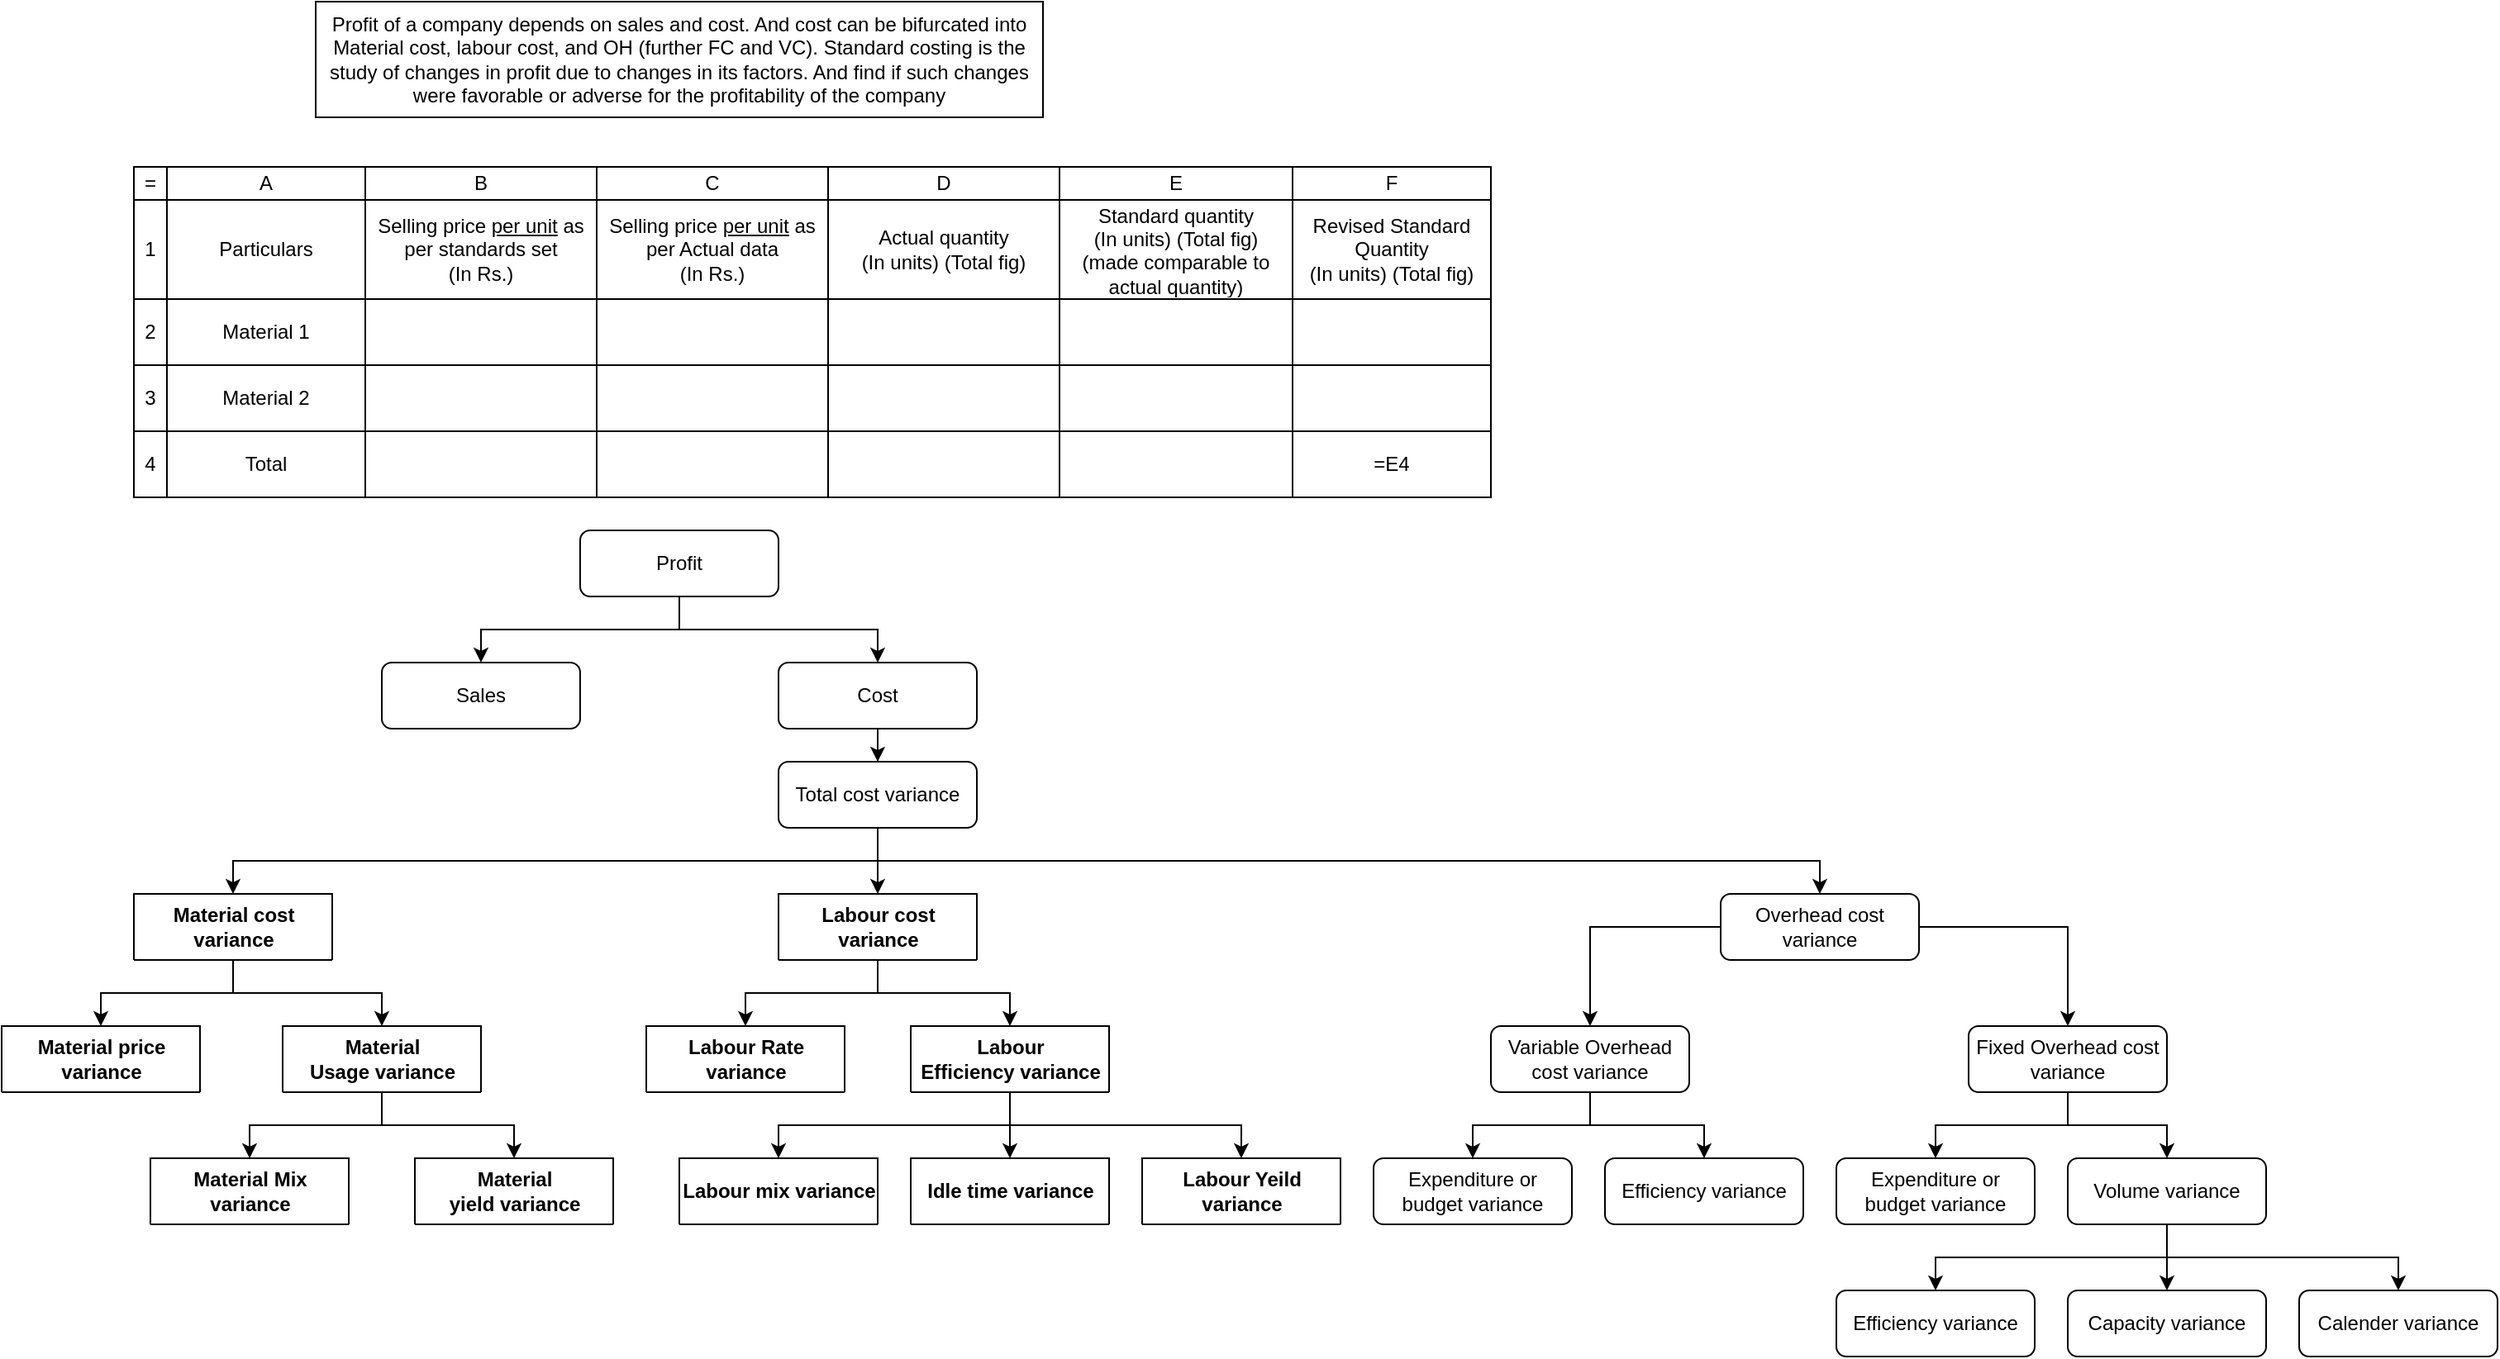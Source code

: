 <mxfile version="15.4.3" type="github">
  <diagram id="WG86wMdVv_8woFvAjSbu" name="Page-1">
    <mxGraphModel dx="1261" dy="627" grid="1" gridSize="10" guides="1" tooltips="1" connect="1" arrows="1" fold="1" page="1" pageScale="1" pageWidth="850" pageHeight="1100" math="1" shadow="0">
      <root>
        <mxCell id="0" />
        <mxCell id="1" parent="0" />
        <mxCell id="aX0P_qG3oFBIW0Vp3PF0-1" value="Profit of a company depends on sales and cost. And cost can be bifurcated into Material cost, labour cost, and OH (further FC and VC). Standard costing is the study of changes in profit due to changes in its factors. And find if such changes were favorable or adverse for the profitability of the company" style="rounded=0;whiteSpace=wrap;html=1;" vertex="1" parent="1">
          <mxGeometry x="200" y="40" width="440" height="70" as="geometry" />
        </mxCell>
        <mxCell id="aX0P_qG3oFBIW0Vp3PF0-2" value="" style="shape=table;startSize=0;container=1;collapsible=0;childLayout=tableLayout;" vertex="1" parent="1">
          <mxGeometry x="90" y="140" width="821" height="200" as="geometry" />
        </mxCell>
        <mxCell id="aX0P_qG3oFBIW0Vp3PF0-103" style="shape=partialRectangle;collapsible=0;dropTarget=0;pointerEvents=0;fillColor=none;top=0;left=0;bottom=0;right=0;points=[[0,0.5],[1,0.5]];portConstraint=eastwest;" vertex="1" parent="aX0P_qG3oFBIW0Vp3PF0-2">
          <mxGeometry width="821" height="20" as="geometry" />
        </mxCell>
        <mxCell id="aX0P_qG3oFBIW0Vp3PF0-104" value="=" style="shape=partialRectangle;html=1;whiteSpace=wrap;connectable=0;overflow=hidden;fillColor=none;top=0;left=0;bottom=0;right=0;pointerEvents=1;" vertex="1" parent="aX0P_qG3oFBIW0Vp3PF0-103">
          <mxGeometry width="20" height="20" as="geometry">
            <mxRectangle width="20" height="20" as="alternateBounds" />
          </mxGeometry>
        </mxCell>
        <mxCell id="aX0P_qG3oFBIW0Vp3PF0-105" value="A" style="shape=partialRectangle;html=1;whiteSpace=wrap;connectable=0;overflow=hidden;fillColor=none;top=0;left=0;bottom=0;right=0;pointerEvents=1;" vertex="1" parent="aX0P_qG3oFBIW0Vp3PF0-103">
          <mxGeometry x="20" width="120" height="20" as="geometry">
            <mxRectangle width="120" height="20" as="alternateBounds" />
          </mxGeometry>
        </mxCell>
        <mxCell id="aX0P_qG3oFBIW0Vp3PF0-106" value="B" style="shape=partialRectangle;html=1;whiteSpace=wrap;connectable=0;overflow=hidden;fillColor=none;top=0;left=0;bottom=0;right=0;pointerEvents=1;" vertex="1" parent="aX0P_qG3oFBIW0Vp3PF0-103">
          <mxGeometry x="140" width="140" height="20" as="geometry">
            <mxRectangle width="140" height="20" as="alternateBounds" />
          </mxGeometry>
        </mxCell>
        <mxCell id="aX0P_qG3oFBIW0Vp3PF0-107" value="C" style="shape=partialRectangle;html=1;whiteSpace=wrap;connectable=0;overflow=hidden;fillColor=none;top=0;left=0;bottom=0;right=0;pointerEvents=1;" vertex="1" parent="aX0P_qG3oFBIW0Vp3PF0-103">
          <mxGeometry x="280" width="140" height="20" as="geometry">
            <mxRectangle width="140" height="20" as="alternateBounds" />
          </mxGeometry>
        </mxCell>
        <mxCell id="aX0P_qG3oFBIW0Vp3PF0-108" value="D" style="shape=partialRectangle;html=1;whiteSpace=wrap;connectable=0;overflow=hidden;fillColor=none;top=0;left=0;bottom=0;right=0;pointerEvents=1;" vertex="1" parent="aX0P_qG3oFBIW0Vp3PF0-103">
          <mxGeometry x="420" width="140" height="20" as="geometry">
            <mxRectangle width="140" height="20" as="alternateBounds" />
          </mxGeometry>
        </mxCell>
        <mxCell id="aX0P_qG3oFBIW0Vp3PF0-109" value="E" style="shape=partialRectangle;html=1;whiteSpace=wrap;connectable=0;overflow=hidden;fillColor=none;top=0;left=0;bottom=0;right=0;pointerEvents=1;" vertex="1" parent="aX0P_qG3oFBIW0Vp3PF0-103">
          <mxGeometry x="560" width="141" height="20" as="geometry">
            <mxRectangle width="141" height="20" as="alternateBounds" />
          </mxGeometry>
        </mxCell>
        <mxCell id="aX0P_qG3oFBIW0Vp3PF0-110" value="F" style="shape=partialRectangle;html=1;whiteSpace=wrap;connectable=0;overflow=hidden;fillColor=none;top=0;left=0;bottom=0;right=0;pointerEvents=1;" vertex="1" parent="aX0P_qG3oFBIW0Vp3PF0-103">
          <mxGeometry x="701" width="120" height="20" as="geometry">
            <mxRectangle width="120" height="20" as="alternateBounds" />
          </mxGeometry>
        </mxCell>
        <mxCell id="aX0P_qG3oFBIW0Vp3PF0-3" value="" style="shape=partialRectangle;collapsible=0;dropTarget=0;pointerEvents=0;fillColor=none;top=0;left=0;bottom=0;right=0;points=[[0,0.5],[1,0.5]];portConstraint=eastwest;" vertex="1" parent="aX0P_qG3oFBIW0Vp3PF0-2">
          <mxGeometry y="20" width="821" height="60" as="geometry" />
        </mxCell>
        <mxCell id="aX0P_qG3oFBIW0Vp3PF0-99" value="1" style="shape=partialRectangle;html=1;whiteSpace=wrap;connectable=0;overflow=hidden;fillColor=none;top=0;left=0;bottom=0;right=0;pointerEvents=1;" vertex="1" parent="aX0P_qG3oFBIW0Vp3PF0-3">
          <mxGeometry width="20" height="60" as="geometry">
            <mxRectangle width="20" height="60" as="alternateBounds" />
          </mxGeometry>
        </mxCell>
        <mxCell id="aX0P_qG3oFBIW0Vp3PF0-4" value="Particulars" style="shape=partialRectangle;html=1;whiteSpace=wrap;connectable=0;overflow=hidden;fillColor=none;top=0;left=0;bottom=0;right=0;pointerEvents=1;" vertex="1" parent="aX0P_qG3oFBIW0Vp3PF0-3">
          <mxGeometry x="20" width="120" height="60" as="geometry">
            <mxRectangle width="120" height="60" as="alternateBounds" />
          </mxGeometry>
        </mxCell>
        <mxCell id="aX0P_qG3oFBIW0Vp3PF0-5" value="&lt;div&gt;Selling price &lt;u&gt;per unit&lt;/u&gt; as per standards set&lt;/div&gt;(In Rs.)" style="shape=partialRectangle;html=1;whiteSpace=wrap;connectable=0;overflow=hidden;fillColor=none;top=0;left=0;bottom=0;right=0;pointerEvents=1;" vertex="1" parent="aX0P_qG3oFBIW0Vp3PF0-3">
          <mxGeometry x="140" width="140" height="60" as="geometry">
            <mxRectangle width="140" height="60" as="alternateBounds" />
          </mxGeometry>
        </mxCell>
        <mxCell id="aX0P_qG3oFBIW0Vp3PF0-6" value="&lt;div&gt;Selling price &lt;u&gt;per unit&lt;/u&gt; as per Actual data&lt;/div&gt;(In Rs.)" style="shape=partialRectangle;html=1;whiteSpace=wrap;connectable=0;overflow=hidden;fillColor=none;top=0;left=0;bottom=0;right=0;pointerEvents=1;" vertex="1" parent="aX0P_qG3oFBIW0Vp3PF0-3">
          <mxGeometry x="280" width="140" height="60" as="geometry">
            <mxRectangle width="140" height="60" as="alternateBounds" />
          </mxGeometry>
        </mxCell>
        <mxCell id="aX0P_qG3oFBIW0Vp3PF0-7" value="&lt;div&gt;Actual quantity &lt;br&gt;&lt;/div&gt;&lt;div&gt;(In units) (Total fig)&lt;br&gt;&lt;/div&gt;" style="shape=partialRectangle;html=1;whiteSpace=wrap;connectable=0;overflow=hidden;fillColor=none;top=0;left=0;bottom=0;right=0;pointerEvents=1;" vertex="1" parent="aX0P_qG3oFBIW0Vp3PF0-3">
          <mxGeometry x="420" width="140" height="60" as="geometry">
            <mxRectangle width="140" height="60" as="alternateBounds" />
          </mxGeometry>
        </mxCell>
        <mxCell id="aX0P_qG3oFBIW0Vp3PF0-8" value="&lt;div&gt;Standard quantity &lt;br&gt;&lt;/div&gt;&lt;div&gt;(In units) (Total fig)&lt;/div&gt;&lt;div&gt;(made comparable to actual quantity)&lt;br&gt;&lt;/div&gt;" style="shape=partialRectangle;html=1;whiteSpace=wrap;connectable=0;overflow=hidden;fillColor=none;top=0;left=0;bottom=0;right=0;pointerEvents=1;" vertex="1" parent="aX0P_qG3oFBIW0Vp3PF0-3">
          <mxGeometry x="560" width="141" height="60" as="geometry">
            <mxRectangle width="141" height="60" as="alternateBounds" />
          </mxGeometry>
        </mxCell>
        <mxCell id="aX0P_qG3oFBIW0Vp3PF0-9" value="&lt;div&gt;Revised Standard Quantity&lt;/div&gt;&lt;div&gt;(In units) (Total fig)&lt;/div&gt;" style="shape=partialRectangle;html=1;whiteSpace=wrap;connectable=0;overflow=hidden;fillColor=none;top=0;left=0;bottom=0;right=0;pointerEvents=1;" vertex="1" parent="aX0P_qG3oFBIW0Vp3PF0-3">
          <mxGeometry x="701" width="120" height="60" as="geometry">
            <mxRectangle width="120" height="60" as="alternateBounds" />
          </mxGeometry>
        </mxCell>
        <mxCell id="aX0P_qG3oFBIW0Vp3PF0-10" value="" style="shape=partialRectangle;collapsible=0;dropTarget=0;pointerEvents=0;fillColor=none;top=0;left=0;bottom=0;right=0;points=[[0,0.5],[1,0.5]];portConstraint=eastwest;" vertex="1" parent="aX0P_qG3oFBIW0Vp3PF0-2">
          <mxGeometry y="80" width="821" height="40" as="geometry" />
        </mxCell>
        <mxCell id="aX0P_qG3oFBIW0Vp3PF0-100" value="2" style="shape=partialRectangle;html=1;whiteSpace=wrap;connectable=0;overflow=hidden;fillColor=none;top=0;left=0;bottom=0;right=0;pointerEvents=1;" vertex="1" parent="aX0P_qG3oFBIW0Vp3PF0-10">
          <mxGeometry width="20" height="40" as="geometry">
            <mxRectangle width="20" height="40" as="alternateBounds" />
          </mxGeometry>
        </mxCell>
        <mxCell id="aX0P_qG3oFBIW0Vp3PF0-11" value="Material 1" style="shape=partialRectangle;html=1;whiteSpace=wrap;connectable=0;overflow=hidden;fillColor=none;top=0;left=0;bottom=0;right=0;pointerEvents=1;" vertex="1" parent="aX0P_qG3oFBIW0Vp3PF0-10">
          <mxGeometry x="20" width="120" height="40" as="geometry">
            <mxRectangle width="120" height="40" as="alternateBounds" />
          </mxGeometry>
        </mxCell>
        <mxCell id="aX0P_qG3oFBIW0Vp3PF0-12" value="" style="shape=partialRectangle;html=1;whiteSpace=wrap;connectable=0;overflow=hidden;fillColor=none;top=0;left=0;bottom=0;right=0;pointerEvents=1;" vertex="1" parent="aX0P_qG3oFBIW0Vp3PF0-10">
          <mxGeometry x="140" width="140" height="40" as="geometry">
            <mxRectangle width="140" height="40" as="alternateBounds" />
          </mxGeometry>
        </mxCell>
        <mxCell id="aX0P_qG3oFBIW0Vp3PF0-13" value="" style="shape=partialRectangle;html=1;whiteSpace=wrap;connectable=0;overflow=hidden;fillColor=none;top=0;left=0;bottom=0;right=0;pointerEvents=1;" vertex="1" parent="aX0P_qG3oFBIW0Vp3PF0-10">
          <mxGeometry x="280" width="140" height="40" as="geometry">
            <mxRectangle width="140" height="40" as="alternateBounds" />
          </mxGeometry>
        </mxCell>
        <mxCell id="aX0P_qG3oFBIW0Vp3PF0-14" value="" style="shape=partialRectangle;html=1;whiteSpace=wrap;connectable=0;overflow=hidden;fillColor=none;top=0;left=0;bottom=0;right=0;pointerEvents=1;" vertex="1" parent="aX0P_qG3oFBIW0Vp3PF0-10">
          <mxGeometry x="420" width="140" height="40" as="geometry">
            <mxRectangle width="140" height="40" as="alternateBounds" />
          </mxGeometry>
        </mxCell>
        <mxCell id="aX0P_qG3oFBIW0Vp3PF0-15" value="" style="shape=partialRectangle;html=1;whiteSpace=wrap;connectable=0;overflow=hidden;fillColor=none;top=0;left=0;bottom=0;right=0;pointerEvents=1;" vertex="1" parent="aX0P_qG3oFBIW0Vp3PF0-10">
          <mxGeometry x="560" width="141" height="40" as="geometry">
            <mxRectangle width="141" height="40" as="alternateBounds" />
          </mxGeometry>
        </mxCell>
        <mxCell id="aX0P_qG3oFBIW0Vp3PF0-16" value="" style="shape=partialRectangle;html=1;whiteSpace=wrap;connectable=0;overflow=hidden;fillColor=none;top=0;left=0;bottom=0;right=0;pointerEvents=1;" vertex="1" parent="aX0P_qG3oFBIW0Vp3PF0-10">
          <mxGeometry x="701" width="120" height="40" as="geometry">
            <mxRectangle width="120" height="40" as="alternateBounds" />
          </mxGeometry>
        </mxCell>
        <mxCell id="aX0P_qG3oFBIW0Vp3PF0-17" value="" style="shape=partialRectangle;collapsible=0;dropTarget=0;pointerEvents=0;fillColor=none;top=0;left=0;bottom=0;right=0;points=[[0,0.5],[1,0.5]];portConstraint=eastwest;" vertex="1" parent="aX0P_qG3oFBIW0Vp3PF0-2">
          <mxGeometry y="120" width="821" height="40" as="geometry" />
        </mxCell>
        <mxCell id="aX0P_qG3oFBIW0Vp3PF0-101" value="3" style="shape=partialRectangle;html=1;whiteSpace=wrap;connectable=0;overflow=hidden;fillColor=none;top=0;left=0;bottom=0;right=0;pointerEvents=1;" vertex="1" parent="aX0P_qG3oFBIW0Vp3PF0-17">
          <mxGeometry width="20" height="40" as="geometry">
            <mxRectangle width="20" height="40" as="alternateBounds" />
          </mxGeometry>
        </mxCell>
        <mxCell id="aX0P_qG3oFBIW0Vp3PF0-18" value="Material 2" style="shape=partialRectangle;html=1;whiteSpace=wrap;connectable=0;overflow=hidden;fillColor=none;top=0;left=0;bottom=0;right=0;pointerEvents=1;" vertex="1" parent="aX0P_qG3oFBIW0Vp3PF0-17">
          <mxGeometry x="20" width="120" height="40" as="geometry">
            <mxRectangle width="120" height="40" as="alternateBounds" />
          </mxGeometry>
        </mxCell>
        <mxCell id="aX0P_qG3oFBIW0Vp3PF0-19" value="" style="shape=partialRectangle;html=1;whiteSpace=wrap;connectable=0;overflow=hidden;fillColor=none;top=0;left=0;bottom=0;right=0;pointerEvents=1;" vertex="1" parent="aX0P_qG3oFBIW0Vp3PF0-17">
          <mxGeometry x="140" width="140" height="40" as="geometry">
            <mxRectangle width="140" height="40" as="alternateBounds" />
          </mxGeometry>
        </mxCell>
        <mxCell id="aX0P_qG3oFBIW0Vp3PF0-20" value="" style="shape=partialRectangle;html=1;whiteSpace=wrap;connectable=0;overflow=hidden;fillColor=none;top=0;left=0;bottom=0;right=0;pointerEvents=1;" vertex="1" parent="aX0P_qG3oFBIW0Vp3PF0-17">
          <mxGeometry x="280" width="140" height="40" as="geometry">
            <mxRectangle width="140" height="40" as="alternateBounds" />
          </mxGeometry>
        </mxCell>
        <mxCell id="aX0P_qG3oFBIW0Vp3PF0-21" value="" style="shape=partialRectangle;html=1;whiteSpace=wrap;connectable=0;overflow=hidden;fillColor=none;top=0;left=0;bottom=0;right=0;pointerEvents=1;" vertex="1" parent="aX0P_qG3oFBIW0Vp3PF0-17">
          <mxGeometry x="420" width="140" height="40" as="geometry">
            <mxRectangle width="140" height="40" as="alternateBounds" />
          </mxGeometry>
        </mxCell>
        <mxCell id="aX0P_qG3oFBIW0Vp3PF0-22" value="" style="shape=partialRectangle;html=1;whiteSpace=wrap;connectable=0;overflow=hidden;fillColor=none;top=0;left=0;bottom=0;right=0;pointerEvents=1;" vertex="1" parent="aX0P_qG3oFBIW0Vp3PF0-17">
          <mxGeometry x="560" width="141" height="40" as="geometry">
            <mxRectangle width="141" height="40" as="alternateBounds" />
          </mxGeometry>
        </mxCell>
        <mxCell id="aX0P_qG3oFBIW0Vp3PF0-23" value="" style="shape=partialRectangle;html=1;whiteSpace=wrap;connectable=0;overflow=hidden;fillColor=none;top=0;left=0;bottom=0;right=0;pointerEvents=1;" vertex="1" parent="aX0P_qG3oFBIW0Vp3PF0-17">
          <mxGeometry x="701" width="120" height="40" as="geometry">
            <mxRectangle width="120" height="40" as="alternateBounds" />
          </mxGeometry>
        </mxCell>
        <mxCell id="aX0P_qG3oFBIW0Vp3PF0-92" style="shape=partialRectangle;collapsible=0;dropTarget=0;pointerEvents=0;fillColor=none;top=0;left=0;bottom=0;right=0;points=[[0,0.5],[1,0.5]];portConstraint=eastwest;" vertex="1" parent="aX0P_qG3oFBIW0Vp3PF0-2">
          <mxGeometry y="160" width="821" height="40" as="geometry" />
        </mxCell>
        <mxCell id="aX0P_qG3oFBIW0Vp3PF0-102" value="4" style="shape=partialRectangle;html=1;whiteSpace=wrap;connectable=0;overflow=hidden;fillColor=none;top=0;left=0;bottom=0;right=0;pointerEvents=1;" vertex="1" parent="aX0P_qG3oFBIW0Vp3PF0-92">
          <mxGeometry width="20" height="40" as="geometry">
            <mxRectangle width="20" height="40" as="alternateBounds" />
          </mxGeometry>
        </mxCell>
        <mxCell id="aX0P_qG3oFBIW0Vp3PF0-93" value="Total" style="shape=partialRectangle;html=1;whiteSpace=wrap;connectable=0;overflow=hidden;fillColor=none;top=0;left=0;bottom=0;right=0;pointerEvents=1;" vertex="1" parent="aX0P_qG3oFBIW0Vp3PF0-92">
          <mxGeometry x="20" width="120" height="40" as="geometry">
            <mxRectangle width="120" height="40" as="alternateBounds" />
          </mxGeometry>
        </mxCell>
        <mxCell id="aX0P_qG3oFBIW0Vp3PF0-94" style="shape=partialRectangle;html=1;whiteSpace=wrap;connectable=0;overflow=hidden;fillColor=none;top=0;left=0;bottom=0;right=0;pointerEvents=1;" vertex="1" parent="aX0P_qG3oFBIW0Vp3PF0-92">
          <mxGeometry x="140" width="140" height="40" as="geometry">
            <mxRectangle width="140" height="40" as="alternateBounds" />
          </mxGeometry>
        </mxCell>
        <mxCell id="aX0P_qG3oFBIW0Vp3PF0-95" style="shape=partialRectangle;html=1;whiteSpace=wrap;connectable=0;overflow=hidden;fillColor=none;top=0;left=0;bottom=0;right=0;pointerEvents=1;" vertex="1" parent="aX0P_qG3oFBIW0Vp3PF0-92">
          <mxGeometry x="280" width="140" height="40" as="geometry">
            <mxRectangle width="140" height="40" as="alternateBounds" />
          </mxGeometry>
        </mxCell>
        <mxCell id="aX0P_qG3oFBIW0Vp3PF0-96" style="shape=partialRectangle;html=1;whiteSpace=wrap;connectable=0;overflow=hidden;fillColor=none;top=0;left=0;bottom=0;right=0;pointerEvents=1;" vertex="1" parent="aX0P_qG3oFBIW0Vp3PF0-92">
          <mxGeometry x="420" width="140" height="40" as="geometry">
            <mxRectangle width="140" height="40" as="alternateBounds" />
          </mxGeometry>
        </mxCell>
        <mxCell id="aX0P_qG3oFBIW0Vp3PF0-97" style="shape=partialRectangle;html=1;whiteSpace=wrap;connectable=0;overflow=hidden;fillColor=none;top=0;left=0;bottom=0;right=0;pointerEvents=1;" vertex="1" parent="aX0P_qG3oFBIW0Vp3PF0-92">
          <mxGeometry x="560" width="141" height="40" as="geometry">
            <mxRectangle width="141" height="40" as="alternateBounds" />
          </mxGeometry>
        </mxCell>
        <mxCell id="aX0P_qG3oFBIW0Vp3PF0-98" value="=E4" style="shape=partialRectangle;html=1;whiteSpace=wrap;connectable=0;overflow=hidden;fillColor=none;top=0;left=0;bottom=0;right=0;pointerEvents=1;" vertex="1" parent="aX0P_qG3oFBIW0Vp3PF0-92">
          <mxGeometry x="701" width="120" height="40" as="geometry">
            <mxRectangle width="120" height="40" as="alternateBounds" />
          </mxGeometry>
        </mxCell>
        <mxCell id="aX0P_qG3oFBIW0Vp3PF0-90" style="edgeStyle=orthogonalEdgeStyle;rounded=0;orthogonalLoop=1;jettySize=auto;html=1;" edge="1" parent="1" source="aX0P_qG3oFBIW0Vp3PF0-40" target="aX0P_qG3oFBIW0Vp3PF0-41">
          <mxGeometry relative="1" as="geometry" />
        </mxCell>
        <mxCell id="aX0P_qG3oFBIW0Vp3PF0-91" style="edgeStyle=orthogonalEdgeStyle;rounded=0;orthogonalLoop=1;jettySize=auto;html=1;" edge="1" parent="1" source="aX0P_qG3oFBIW0Vp3PF0-40" target="aX0P_qG3oFBIW0Vp3PF0-42">
          <mxGeometry relative="1" as="geometry" />
        </mxCell>
        <mxCell id="aX0P_qG3oFBIW0Vp3PF0-40" value="Profit" style="rounded=1;whiteSpace=wrap;html=1;" vertex="1" parent="1">
          <mxGeometry x="360" y="360" width="120" height="40" as="geometry" />
        </mxCell>
        <mxCell id="aX0P_qG3oFBIW0Vp3PF0-41" value="Sales" style="rounded=1;whiteSpace=wrap;html=1;" vertex="1" parent="1">
          <mxGeometry x="240" y="440" width="120" height="40" as="geometry" />
        </mxCell>
        <mxCell id="aX0P_qG3oFBIW0Vp3PF0-89" style="edgeStyle=orthogonalEdgeStyle;rounded=0;orthogonalLoop=1;jettySize=auto;html=1;" edge="1" parent="1" source="aX0P_qG3oFBIW0Vp3PF0-42" target="aX0P_qG3oFBIW0Vp3PF0-43">
          <mxGeometry relative="1" as="geometry" />
        </mxCell>
        <mxCell id="aX0P_qG3oFBIW0Vp3PF0-42" value="Cost" style="rounded=1;whiteSpace=wrap;html=1;" vertex="1" parent="1">
          <mxGeometry x="480" y="440" width="120" height="40" as="geometry" />
        </mxCell>
        <mxCell id="aX0P_qG3oFBIW0Vp3PF0-86" style="edgeStyle=orthogonalEdgeStyle;rounded=0;orthogonalLoop=1;jettySize=auto;html=1;" edge="1" parent="1" source="aX0P_qG3oFBIW0Vp3PF0-43" target="aX0P_qG3oFBIW0Vp3PF0-138">
          <mxGeometry relative="1" as="geometry">
            <mxPoint x="540" y="580" as="targetPoint" />
          </mxGeometry>
        </mxCell>
        <mxCell id="aX0P_qG3oFBIW0Vp3PF0-87" style="edgeStyle=orthogonalEdgeStyle;rounded=0;orthogonalLoop=1;jettySize=auto;html=1;" edge="1" parent="1" source="aX0P_qG3oFBIW0Vp3PF0-43" target="aX0P_qG3oFBIW0Vp3PF0-132">
          <mxGeometry relative="1" as="geometry">
            <mxPoint x="150" y="590" as="targetPoint" />
            <Array as="points">
              <mxPoint x="540" y="560" />
              <mxPoint x="150" y="560" />
            </Array>
          </mxGeometry>
        </mxCell>
        <mxCell id="aX0P_qG3oFBIW0Vp3PF0-113" style="edgeStyle=orthogonalEdgeStyle;rounded=0;orthogonalLoop=1;jettySize=auto;html=1;" edge="1" parent="1" source="aX0P_qG3oFBIW0Vp3PF0-43" target="aX0P_qG3oFBIW0Vp3PF0-44">
          <mxGeometry relative="1" as="geometry">
            <Array as="points">
              <mxPoint x="540" y="560" />
              <mxPoint x="1110" y="560" />
            </Array>
          </mxGeometry>
        </mxCell>
        <mxCell id="aX0P_qG3oFBIW0Vp3PF0-43" value="Total cost variance" style="rounded=1;whiteSpace=wrap;html=1;" vertex="1" parent="1">
          <mxGeometry x="480" y="500" width="120" height="40" as="geometry" />
        </mxCell>
        <mxCell id="aX0P_qG3oFBIW0Vp3PF0-79" style="edgeStyle=orthogonalEdgeStyle;rounded=0;orthogonalLoop=1;jettySize=auto;html=1;" edge="1" parent="1" source="aX0P_qG3oFBIW0Vp3PF0-44" target="aX0P_qG3oFBIW0Vp3PF0-67">
          <mxGeometry relative="1" as="geometry" />
        </mxCell>
        <mxCell id="aX0P_qG3oFBIW0Vp3PF0-80" style="edgeStyle=orthogonalEdgeStyle;rounded=0;orthogonalLoop=1;jettySize=auto;html=1;" edge="1" parent="1" source="aX0P_qG3oFBIW0Vp3PF0-44" target="aX0P_qG3oFBIW0Vp3PF0-68">
          <mxGeometry relative="1" as="geometry" />
        </mxCell>
        <mxCell id="aX0P_qG3oFBIW0Vp3PF0-44" value="Overhead cost variance" style="rounded=1;whiteSpace=wrap;html=1;" vertex="1" parent="1">
          <mxGeometry x="1050" y="580" width="120" height="40" as="geometry" />
        </mxCell>
        <mxCell id="aX0P_qG3oFBIW0Vp3PF0-76" style="edgeStyle=orthogonalEdgeStyle;rounded=0;orthogonalLoop=1;jettySize=auto;html=1;" edge="1" parent="1" source="aX0P_qG3oFBIW0Vp3PF0-67" target="aX0P_qG3oFBIW0Vp3PF0-70">
          <mxGeometry relative="1" as="geometry" />
        </mxCell>
        <mxCell id="aX0P_qG3oFBIW0Vp3PF0-77" style="edgeStyle=orthogonalEdgeStyle;rounded=0;orthogonalLoop=1;jettySize=auto;html=1;" edge="1" parent="1" source="aX0P_qG3oFBIW0Vp3PF0-67" target="aX0P_qG3oFBIW0Vp3PF0-69">
          <mxGeometry relative="1" as="geometry" />
        </mxCell>
        <mxCell id="aX0P_qG3oFBIW0Vp3PF0-67" value="Variable Overhead cost variance " style="rounded=1;whiteSpace=wrap;html=1;" vertex="1" parent="1">
          <mxGeometry x="911" y="660" width="120" height="40" as="geometry" />
        </mxCell>
        <mxCell id="aX0P_qG3oFBIW0Vp3PF0-81" style="edgeStyle=orthogonalEdgeStyle;rounded=0;orthogonalLoop=1;jettySize=auto;html=1;" edge="1" parent="1" source="aX0P_qG3oFBIW0Vp3PF0-68" target="aX0P_qG3oFBIW0Vp3PF0-71">
          <mxGeometry relative="1" as="geometry" />
        </mxCell>
        <mxCell id="aX0P_qG3oFBIW0Vp3PF0-82" style="edgeStyle=orthogonalEdgeStyle;rounded=0;orthogonalLoop=1;jettySize=auto;html=1;" edge="1" parent="1" source="aX0P_qG3oFBIW0Vp3PF0-68" target="aX0P_qG3oFBIW0Vp3PF0-72">
          <mxGeometry relative="1" as="geometry" />
        </mxCell>
        <mxCell id="aX0P_qG3oFBIW0Vp3PF0-68" value="Fixed Overhead cost variance " style="rounded=1;whiteSpace=wrap;html=1;" vertex="1" parent="1">
          <mxGeometry x="1200" y="660" width="120" height="40" as="geometry" />
        </mxCell>
        <mxCell id="aX0P_qG3oFBIW0Vp3PF0-69" value="Efficiency variance " style="rounded=1;whiteSpace=wrap;html=1;" vertex="1" parent="1">
          <mxGeometry x="980" y="740" width="120" height="40" as="geometry" />
        </mxCell>
        <mxCell id="aX0P_qG3oFBIW0Vp3PF0-70" value="&lt;div&gt;Expenditure or &lt;br&gt;&lt;/div&gt;&lt;div&gt;budget variance&lt;/div&gt;" style="rounded=1;whiteSpace=wrap;html=1;" vertex="1" parent="1">
          <mxGeometry x="840" y="740" width="120" height="40" as="geometry" />
        </mxCell>
        <mxCell id="aX0P_qG3oFBIW0Vp3PF0-71" value="&lt;div&gt;Expenditure or &lt;br&gt;&lt;/div&gt;&lt;div&gt;budget variance&lt;/div&gt;" style="rounded=1;whiteSpace=wrap;html=1;" vertex="1" parent="1">
          <mxGeometry x="1120" y="740" width="120" height="40" as="geometry" />
        </mxCell>
        <mxCell id="aX0P_qG3oFBIW0Vp3PF0-83" style="edgeStyle=orthogonalEdgeStyle;rounded=0;orthogonalLoop=1;jettySize=auto;html=1;" edge="1" parent="1" source="aX0P_qG3oFBIW0Vp3PF0-72" target="aX0P_qG3oFBIW0Vp3PF0-74">
          <mxGeometry relative="1" as="geometry" />
        </mxCell>
        <mxCell id="aX0P_qG3oFBIW0Vp3PF0-111" style="edgeStyle=orthogonalEdgeStyle;rounded=0;orthogonalLoop=1;jettySize=auto;html=1;" edge="1" parent="1" source="aX0P_qG3oFBIW0Vp3PF0-72" target="aX0P_qG3oFBIW0Vp3PF0-73">
          <mxGeometry relative="1" as="geometry">
            <Array as="points">
              <mxPoint x="1320" y="800" />
              <mxPoint x="1180" y="800" />
            </Array>
          </mxGeometry>
        </mxCell>
        <mxCell id="aX0P_qG3oFBIW0Vp3PF0-112" style="edgeStyle=orthogonalEdgeStyle;rounded=0;orthogonalLoop=1;jettySize=auto;html=1;" edge="1" parent="1" source="aX0P_qG3oFBIW0Vp3PF0-72" target="aX0P_qG3oFBIW0Vp3PF0-75">
          <mxGeometry relative="1" as="geometry">
            <Array as="points">
              <mxPoint x="1320" y="800" />
              <mxPoint x="1460" y="800" />
            </Array>
          </mxGeometry>
        </mxCell>
        <mxCell id="aX0P_qG3oFBIW0Vp3PF0-72" value="Volume variance " style="rounded=1;whiteSpace=wrap;html=1;" vertex="1" parent="1">
          <mxGeometry x="1260" y="740" width="120" height="40" as="geometry" />
        </mxCell>
        <mxCell id="aX0P_qG3oFBIW0Vp3PF0-73" value="Efficiency variance " style="rounded=1;whiteSpace=wrap;html=1;" vertex="1" parent="1">
          <mxGeometry x="1120" y="820" width="120" height="40" as="geometry" />
        </mxCell>
        <mxCell id="aX0P_qG3oFBIW0Vp3PF0-74" value="Capacity variance " style="rounded=1;whiteSpace=wrap;html=1;" vertex="1" parent="1">
          <mxGeometry x="1260" y="820" width="120" height="40" as="geometry" />
        </mxCell>
        <mxCell id="aX0P_qG3oFBIW0Vp3PF0-75" value="Calender variance " style="rounded=1;whiteSpace=wrap;html=1;" vertex="1" parent="1">
          <mxGeometry x="1400" y="820" width="120" height="40" as="geometry" />
        </mxCell>
        <mxCell id="aX0P_qG3oFBIW0Vp3PF0-125" style="edgeStyle=orthogonalEdgeStyle;rounded=0;orthogonalLoop=1;jettySize=auto;html=1;" edge="1" parent="1" source="aX0P_qG3oFBIW0Vp3PF0-121" target="aX0P_qG3oFBIW0Vp3PF0-50">
          <mxGeometry relative="1" as="geometry" />
        </mxCell>
        <mxCell id="aX0P_qG3oFBIW0Vp3PF0-131" style="edgeStyle=orthogonalEdgeStyle;rounded=0;orthogonalLoop=1;jettySize=auto;html=1;" edge="1" parent="1" source="aX0P_qG3oFBIW0Vp3PF0-121" target="aX0P_qG3oFBIW0Vp3PF0-128">
          <mxGeometry relative="1" as="geometry" />
        </mxCell>
        <mxCell id="aX0P_qG3oFBIW0Vp3PF0-136" style="edgeStyle=orthogonalEdgeStyle;rounded=0;orthogonalLoop=1;jettySize=auto;html=1;" edge="1" parent="1" source="aX0P_qG3oFBIW0Vp3PF0-132" target="aX0P_qG3oFBIW0Vp3PF0-48">
          <mxGeometry relative="1" as="geometry" />
        </mxCell>
        <mxCell id="aX0P_qG3oFBIW0Vp3PF0-137" style="edgeStyle=orthogonalEdgeStyle;rounded=0;orthogonalLoop=1;jettySize=auto;html=1;" edge="1" parent="1" source="aX0P_qG3oFBIW0Vp3PF0-132" target="aX0P_qG3oFBIW0Vp3PF0-121">
          <mxGeometry relative="1" as="geometry" />
        </mxCell>
        <mxCell id="aX0P_qG3oFBIW0Vp3PF0-158" style="edgeStyle=orthogonalEdgeStyle;rounded=0;orthogonalLoop=1;jettySize=auto;html=1;" edge="1" parent="1" source="aX0P_qG3oFBIW0Vp3PF0-138" target="aX0P_qG3oFBIW0Vp3PF0-142">
          <mxGeometry relative="1" as="geometry" />
        </mxCell>
        <mxCell id="aX0P_qG3oFBIW0Vp3PF0-159" style="edgeStyle=orthogonalEdgeStyle;rounded=0;orthogonalLoop=1;jettySize=auto;html=1;" edge="1" parent="1" source="aX0P_qG3oFBIW0Vp3PF0-138" target="aX0P_qG3oFBIW0Vp3PF0-145">
          <mxGeometry relative="1" as="geometry" />
        </mxCell>
        <mxCell id="aX0P_qG3oFBIW0Vp3PF0-160" style="edgeStyle=orthogonalEdgeStyle;rounded=0;orthogonalLoop=1;jettySize=auto;html=1;" edge="1" parent="1" source="aX0P_qG3oFBIW0Vp3PF0-145" target="aX0P_qG3oFBIW0Vp3PF0-151">
          <mxGeometry relative="1" as="geometry" />
        </mxCell>
        <mxCell id="aX0P_qG3oFBIW0Vp3PF0-161" style="edgeStyle=orthogonalEdgeStyle;rounded=0;orthogonalLoop=1;jettySize=auto;html=1;" edge="1" parent="1" source="aX0P_qG3oFBIW0Vp3PF0-145" target="aX0P_qG3oFBIW0Vp3PF0-148">
          <mxGeometry relative="1" as="geometry">
            <Array as="points">
              <mxPoint x="620" y="720" />
              <mxPoint x="480" y="720" />
            </Array>
          </mxGeometry>
        </mxCell>
        <mxCell id="aX0P_qG3oFBIW0Vp3PF0-162" style="edgeStyle=orthogonalEdgeStyle;rounded=0;orthogonalLoop=1;jettySize=auto;html=1;" edge="1" parent="1" source="aX0P_qG3oFBIW0Vp3PF0-145" target="aX0P_qG3oFBIW0Vp3PF0-154">
          <mxGeometry relative="1" as="geometry">
            <Array as="points">
              <mxPoint x="620" y="720" />
              <mxPoint x="760" y="720" />
            </Array>
          </mxGeometry>
        </mxCell>
        <mxCell id="aX0P_qG3oFBIW0Vp3PF0-154" value="&lt;div&gt;Labour Yeild&lt;br&gt;&lt;/div&gt;&lt;div&gt;variance&lt;/div&gt;" style="swimlane;startSize=40;fontFamily=Helvetica;fontSize=12;fontColor=#000000;align=center;strokeColor=#000000;fillColor=#ffffff;html=1;" vertex="1" collapsed="1" parent="1">
          <mxGeometry x="700" y="740" width="120" height="40" as="geometry">
            <mxRectangle x="740" y="900" width="310" height="300" as="alternateBounds" />
          </mxGeometry>
        </mxCell>
        <mxCell id="aX0P_qG3oFBIW0Vp3PF0-155" value="which arises due to productivity of workers" style="rounded=0;whiteSpace=wrap;html=1;" vertex="1" parent="aX0P_qG3oFBIW0Vp3PF0-154">
          <mxGeometry y="40" width="310" height="40" as="geometry" />
        </mxCell>
        <mxCell id="aX0P_qG3oFBIW0Vp3PF0-156" value="Labour Yield Variance Or Sub-Efficiency Variance = &lt;br&gt;&amp;nbsp;[Standard&amp;nbsp; Cost&amp;nbsp; of&amp;nbsp; Standard&amp;nbsp; Time&amp;nbsp; for&amp;nbsp; Actual&amp;nbsp; Production&amp;nbsp; –&amp;nbsp; Standard&amp;nbsp; Cost&amp;nbsp; of &lt;br&gt;Actual Time Worked in Standard Proportion] &lt;br&gt;Or &lt;br&gt;Std. Rate (SR) × {Std. Hours (SH) – Revised Std. Hours (RSH)} &lt;br&gt;Or &lt;br&gt;[(SH × SR) – (RSH × SR)] &lt;br&gt;(The difference between the Standard Hours specified for actual production and &lt;br&gt;Actual Hours worked in standard proportion, at Standard Rate)." style="rounded=0;whiteSpace=wrap;html=1;" vertex="1" parent="aX0P_qG3oFBIW0Vp3PF0-154">
          <mxGeometry y="80" width="310" height="220" as="geometry" />
        </mxCell>
        <mxCell id="aX0P_qG3oFBIW0Vp3PF0-151" value="Idle time variance " style="swimlane;startSize=40;fontFamily=Helvetica;fontSize=12;fontColor=#000000;align=center;strokeColor=#000000;fillColor=#ffffff;html=1;" vertex="1" collapsed="1" parent="1">
          <mxGeometry x="560" y="740" width="120" height="40" as="geometry">
            <mxRectangle x="265" y="880" width="310" height="300" as="alternateBounds" />
          </mxGeometry>
        </mxCell>
        <mxCell id="aX0P_qG3oFBIW0Vp3PF0-152" value="" style="rounded=0;whiteSpace=wrap;html=1;" vertex="1" parent="aX0P_qG3oFBIW0Vp3PF0-151">
          <mxGeometry y="40" width="310" height="40" as="geometry" />
        </mxCell>
        <mxCell id="aX0P_qG3oFBIW0Vp3PF0-153" value="Labour Idle Time Variance = [Standard Rate per Hour × Actual Idle Hours] &lt;br&gt;Or &lt;br&gt;Std. Rate (SR) {Actual Hours&lt;sub&gt;Paid&lt;/sub&gt; – Actual Hours&lt;sub&gt;Worked&lt;/sub&gt;} &lt;br&gt;Or &lt;br&gt;[(AH*× SR) – (AH# ×SR)] &lt;br&gt;(The&amp;nbsp; difference&amp;nbsp; between&amp;nbsp; the&amp;nbsp; Actual&amp;nbsp; Hours&amp;nbsp; paid&amp;nbsp; and&amp;nbsp; Actual&amp;nbsp; Hours&amp;nbsp; worked&amp;nbsp; at &lt;br&gt;Standard Rate) &lt;br&gt;* Actual hours paid; # Actual Hours worked " style="rounded=0;whiteSpace=wrap;html=1;" vertex="1" parent="aX0P_qG3oFBIW0Vp3PF0-151">
          <mxGeometry y="80" width="310" height="220" as="geometry" />
        </mxCell>
        <mxCell id="aX0P_qG3oFBIW0Vp3PF0-148" value="Labour mix variance" style="swimlane;startSize=40;fontFamily=Helvetica;fontSize=12;fontColor=#000000;align=center;strokeColor=#000000;fillColor=#ffffff;html=1;" vertex="1" collapsed="1" parent="1">
          <mxGeometry x="420" y="740" width="120" height="40" as="geometry">
            <mxRectangle x="190" y="890" width="310" height="300" as="alternateBounds" />
          </mxGeometry>
        </mxCell>
        <mxCell id="aX0P_qG3oFBIW0Vp3PF0-149" value="variance which arises due to change in the mix or &lt;br&gt;combination&amp;nbsp; of&amp;nbsp; different&amp;nbsp; skill&amp;nbsp; set" style="rounded=0;whiteSpace=wrap;html=1;" vertex="1" parent="aX0P_qG3oFBIW0Vp3PF0-148">
          <mxGeometry y="40" width="310" height="40" as="geometry" />
        </mxCell>
        <mxCell id="aX0P_qG3oFBIW0Vp3PF0-150" value="Labour Mix Variance Or Gang Variance = &lt;br&gt;[Standard Cost of Actual Time Worked in Standard Proportion – Standard Cost &lt;br&gt;of Actual Time Worked] &lt;br&gt;Or &lt;br&gt;Std. Rate (SR) × {Revised Std. Hours (RSH) – Actual HoursWorked (AH)} &lt;br&gt;Or &lt;br&gt;[(RSH × SR) – (AH# × SR)] &lt;br&gt;(The&amp;nbsp; difference&amp;nbsp; between&amp;nbsp; the&amp;nbsp; Actual&amp;nbsp; Hours&amp;nbsp; worked&amp;nbsp; in&amp;nbsp; standard&amp;nbsp; proportion&amp;nbsp; and &lt;br&gt;Actual Hours worked in actual proportion, at Standard Rate). " style="rounded=0;whiteSpace=wrap;html=1;" vertex="1" parent="aX0P_qG3oFBIW0Vp3PF0-148">
          <mxGeometry y="80" width="310" height="220" as="geometry" />
        </mxCell>
        <mxCell id="aX0P_qG3oFBIW0Vp3PF0-128" value="&lt;div&gt;Material &lt;br&gt;&lt;/div&gt;&lt;div&gt;yield variance&lt;/div&gt;" style="swimlane;startSize=40;fontFamily=Helvetica;fontSize=12;fontColor=#000000;align=center;strokeColor=#000000;fillColor=#ffffff;html=1;" vertex="1" collapsed="1" parent="1">
          <mxGeometry x="260" y="740" width="120" height="40" as="geometry">
            <mxRectangle x="260" y="740" width="780" height="300" as="alternateBounds" />
          </mxGeometry>
        </mxCell>
        <mxCell id="aX0P_qG3oFBIW0Vp3PF0-129" value="Variance in material consumption which arises due to yield or productivity of the inputs." style="rounded=0;whiteSpace=wrap;html=1;" vertex="1" parent="aX0P_qG3oFBIW0Vp3PF0-128">
          <mxGeometry y="40" width="780" height="40" as="geometry" />
        </mxCell>
        <mxCell id="aX0P_qG3oFBIW0Vp3PF0-130" value="Material Yield Variance = [Standard Cost of Standard Quantity for Actual Production – Standard Cost of Actual Quantity in standard proportion] &lt;br&gt;&lt;div&gt;&lt;br&gt;&lt;/div&gt;&lt;div&gt;Or &lt;br&gt;&lt;/div&gt;&lt;div&gt;&lt;br&gt;&lt;/div&gt;&lt;div&gt;`\text{Std. Price (SP) × {Std. Quantity (SQ) – Revised Standard Quantity (RSQ)}`&lt;/div&gt;&lt;div&gt;&lt;br&gt;&lt;/div&gt;&lt;div&gt; Or &lt;br&gt;&lt;/div&gt;&lt;div&gt;&lt;br&gt;&lt;/div&gt;&lt;div&gt;`\text{[(SQ × SP) – (RSQ × SP)]}`&lt;br&gt;&lt;/div&gt;&lt;div&gt;&lt;br&gt;&lt;/div&gt;(The difference between the Standard Quantity specified for actual production &lt;br&gt;and Actual Quantity in standard proportion, at Standard Purchase Price)" style="rounded=0;whiteSpace=wrap;html=1;" vertex="1" parent="aX0P_qG3oFBIW0Vp3PF0-128">
          <mxGeometry y="80" width="780" height="220" as="geometry" />
        </mxCell>
        <mxCell id="aX0P_qG3oFBIW0Vp3PF0-50" value="&lt;div&gt;Material Mix&lt;/div&gt;&lt;div&gt; variance&lt;/div&gt;" style="swimlane;startSize=40;fontFamily=Helvetica;fontSize=12;fontColor=#000000;align=center;strokeColor=#000000;fillColor=#ffffff;html=1;" vertex="1" collapsed="1" parent="1">
          <mxGeometry x="100" y="740" width="120" height="40" as="geometry">
            <mxRectangle x="100" y="740" width="780" height="300" as="alternateBounds" />
          </mxGeometry>
        </mxCell>
        <mxCell id="aX0P_qG3oFBIW0Vp3PF0-119" value="difference in proportion actually used from the&amp;nbsp; standard&amp;nbsp; mix/proportion " style="rounded=0;whiteSpace=wrap;html=1;" vertex="1" parent="aX0P_qG3oFBIW0Vp3PF0-50">
          <mxGeometry y="40" width="780" height="40" as="geometry" />
        </mxCell>
        <mxCell id="aX0P_qG3oFBIW0Vp3PF0-120" value="`\text{Material Mix Variance = [Standard Cost of Actual Quantity in Standard Proportion – Standard Cost of Actual Quantity]}`&lt;br&gt;&lt;div&gt;&lt;br&gt;&lt;/div&gt;&lt;div&gt;Or &lt;br&gt;&lt;/div&gt;&lt;div&gt;&lt;br&gt;&lt;/div&gt;&lt;div&gt;`\text{Std. Price (SP) × {Revised Std. Quantity (RSQ) – Actual Quantity (AQ)}` &lt;br&gt;&lt;/div&gt;&lt;div&gt;&lt;br&gt;&lt;/div&gt;&lt;div&gt;Or &lt;br&gt;&lt;/div&gt;&lt;div&gt;&lt;br&gt;&lt;/div&gt;&lt;div&gt;`\text{[(RSQ × SP) – (AQ × SP)]}`&lt;/div&gt;&lt;div&gt;&lt;br&gt;&lt;/div&gt;(The difference between the Actual Quantity in standard proportion and Actual Quantity in actual proportion, at Standard Price) " style="rounded=0;whiteSpace=wrap;html=1;" vertex="1" parent="aX0P_qG3oFBIW0Vp3PF0-50">
          <mxGeometry y="80" width="780" height="220" as="geometry" />
        </mxCell>
        <mxCell id="aX0P_qG3oFBIW0Vp3PF0-145" value="&lt;div&gt;Labour &lt;br&gt;&lt;/div&gt;&lt;div&gt;Efficiency variance&lt;/div&gt;" style="swimlane;startSize=40;fontFamily=Helvetica;fontSize=12;fontColor=#000000;align=center;strokeColor=#000000;fillColor=#ffffff;html=1;" vertex="1" collapsed="1" parent="1">
          <mxGeometry x="560" y="660" width="120" height="40" as="geometry">
            <mxRectangle x="560" y="660" width="310" height="300" as="alternateBounds" />
          </mxGeometry>
        </mxCell>
        <mxCell id="aX0P_qG3oFBIW0Vp3PF0-146" value="Labour efficiency variance arises due to deviation in the working hours from the standard working hours." style="rounded=0;whiteSpace=wrap;html=1;" vertex="1" parent="aX0P_qG3oFBIW0Vp3PF0-145">
          <mxGeometry y="40" width="310" height="40" as="geometry" />
        </mxCell>
        <mxCell id="aX0P_qG3oFBIW0Vp3PF0-147" value="Labour Efficiency Variance = &amp;nbsp;&lt;br&gt;[Standard&amp;nbsp; Cost&amp;nbsp; of&amp;nbsp; Standard&amp;nbsp; Time&amp;nbsp; for&amp;nbsp; Actual&amp;nbsp; Production&amp;nbsp; –&amp;nbsp; Standard&amp;nbsp; Cost&amp;nbsp; of &lt;br&gt;Actual Time] &lt;br&gt;Or &lt;br&gt;Std. Rate (SR) × {Std. Hours (SH) – Actual Hours (AH*)} &lt;br&gt;Or &lt;br&gt;[(SH × SR) – (AH# × SR)] &lt;br&gt;(The difference between the Standard Hours specified for actual production and &lt;br&gt;Actual Hours worked at Standard Rate)." style="rounded=0;whiteSpace=wrap;html=1;" vertex="1" parent="aX0P_qG3oFBIW0Vp3PF0-145">
          <mxGeometry y="80" width="310" height="220" as="geometry" />
        </mxCell>
        <mxCell id="aX0P_qG3oFBIW0Vp3PF0-142" value="&lt;div&gt;Labour Rate&lt;br&gt;&lt;/div&gt;&lt;div&gt;variance&lt;/div&gt;" style="swimlane;startSize=40;fontFamily=Helvetica;fontSize=12;fontColor=#000000;align=center;strokeColor=#000000;fillColor=#ffffff;html=1;" vertex="1" collapsed="1" parent="1">
          <mxGeometry x="400" y="660" width="120" height="40" as="geometry">
            <mxRectangle x="100" y="810" width="310" height="300" as="alternateBounds" />
          </mxGeometry>
        </mxCell>
        <mxCell id="aX0P_qG3oFBIW0Vp3PF0-143" value="difference in actual rate paid from standard &lt;br&gt;rate" style="rounded=0;whiteSpace=wrap;html=1;" vertex="1" parent="aX0P_qG3oFBIW0Vp3PF0-142">
          <mxGeometry y="40" width="310" height="40" as="geometry" />
        </mxCell>
        <mxCell id="aX0P_qG3oFBIW0Vp3PF0-144" value="Labour Rate Variance = [Standard Cost of Actual Time – Actual Cost] &lt;br&gt;Or &lt;br&gt;Actual Hours (AH*) × {Std. Rate (SR) – Actual Rate (AR)} &lt;br&gt;Or &lt;br&gt;[(SR×AH*) – (AR × AH*)] &lt;br&gt;(The difference between the&amp;nbsp; Standard Rate per hour and Actual Rate per hour &lt;br&gt;for the Actual Hours paid)" style="rounded=0;whiteSpace=wrap;html=1;" vertex="1" parent="aX0P_qG3oFBIW0Vp3PF0-142">
          <mxGeometry y="80" width="310" height="220" as="geometry" />
        </mxCell>
        <mxCell id="aX0P_qG3oFBIW0Vp3PF0-121" value="&lt;div&gt;Material &lt;br&gt;&lt;/div&gt;&lt;div&gt;Usage variance&lt;/div&gt;" style="swimlane;startSize=40;fontFamily=Helvetica;fontSize=12;fontColor=#000000;align=center;strokeColor=#000000;fillColor=#ffffff;html=1;" vertex="1" collapsed="1" parent="1">
          <mxGeometry x="180" y="660" width="120" height="40" as="geometry">
            <mxRectangle x="180" y="660" width="310" height="300" as="alternateBounds" />
          </mxGeometry>
        </mxCell>
        <mxCell id="aX0P_qG3oFBIW0Vp3PF0-122" value="It measures variance in material cost due to usage / consumption of materials." style="rounded=0;whiteSpace=wrap;html=1;" vertex="1" parent="aX0P_qG3oFBIW0Vp3PF0-121">
          <mxGeometry y="40" width="310" height="40" as="geometry" />
        </mxCell>
        <mxCell id="aX0P_qG3oFBIW0Vp3PF0-123" value="Material&amp;nbsp; Usage&amp;nbsp; Variance&amp;nbsp; =&amp;nbsp; [Standard&amp;nbsp; Cost&amp;nbsp; of&amp;nbsp; Standard&amp;nbsp; Quantity&amp;nbsp; for&amp;nbsp; Actual &amp;nbsp;&lt;br&gt;&amp;nbsp;Production – Standard Cost of Actual Quantity*] &lt;br&gt;Or &lt;br&gt;Std. Price (SP)× {Std. Quantity (SQ) - Actual Quantity (AQ)} &lt;br&gt;Or &lt;br&gt;&lt;div&gt;[(SQ × SP) – (AQ × SP)] &lt;/div&gt;&lt;div&gt;&lt;br&gt;&lt;/div&gt;&lt;div&gt;(The difference between the Standard Quantity specified for actual production&amp;nbsp; and the Actual Quantity used, at Standard Price)&lt;/div&gt;&lt;div&gt;*Here actual quantity means actual quantity of material used.&lt;br&gt;&lt;/div&gt;" style="rounded=0;whiteSpace=wrap;html=1;" vertex="1" parent="aX0P_qG3oFBIW0Vp3PF0-121">
          <mxGeometry y="80" width="310" height="220" as="geometry" />
        </mxCell>
        <mxCell id="aX0P_qG3oFBIW0Vp3PF0-48" value="&lt;div&gt;Material price&lt;/div&gt;&lt;div&gt;variance&lt;/div&gt;" style="swimlane;startSize=40;fontFamily=Helvetica;fontSize=12;fontColor=#000000;align=center;strokeColor=#000000;fillColor=#ffffff;html=1;" vertex="1" collapsed="1" parent="1">
          <mxGeometry x="10" y="660" width="120" height="40" as="geometry">
            <mxRectangle x="10" y="660" width="350" height="240" as="alternateBounds" />
          </mxGeometry>
        </mxCell>
        <mxCell id="aX0P_qG3oFBIW0Vp3PF0-117" value="difference in actual material purchase price from standard&amp;nbsp; material price" style="rounded=0;whiteSpace=wrap;html=1;" vertex="1" parent="aX0P_qG3oFBIW0Vp3PF0-48">
          <mxGeometry y="40" width="350" height="40" as="geometry" />
        </mxCell>
        <mxCell id="aX0P_qG3oFBIW0Vp3PF0-118" value="&lt;div&gt;&lt;br&gt;&lt;/div&gt;&lt;div&gt;Material Price Variance = [Standard Cost of Actual Quantity* – Actual Cost] &lt;/div&gt;Or &lt;br&gt;Actual Quantity (AQ) × {Std. Price (SP) – Actual Price(A)} &lt;br&gt;Or &lt;br&gt;&lt;div&gt;[(SP × AQ) – (AP × AQ)]&lt;/div&gt;&lt;div&gt;&lt;br&gt;&lt;/div&gt;&lt;div&gt;(The difference between the Standard Price and Actual Price for the Actual Quantity Purchased)&lt;/div&gt;&lt;div&gt;&lt;br&gt; &lt;/div&gt;" style="rounded=0;whiteSpace=wrap;html=1;" vertex="1" parent="aX0P_qG3oFBIW0Vp3PF0-48">
          <mxGeometry y="80" width="350" height="160" as="geometry" />
        </mxCell>
        <mxCell id="aX0P_qG3oFBIW0Vp3PF0-138" value="&lt;div&gt;Labour cost &lt;br&gt;&lt;/div&gt;&lt;div&gt;variance&lt;/div&gt;" style="swimlane;startSize=40;fontFamily=Helvetica;fontSize=12;fontColor=#000000;align=center;strokeColor=#000000;fillColor=#ffffff;html=1;" vertex="1" collapsed="1" parent="1">
          <mxGeometry x="480" y="580" width="120" height="40" as="geometry">
            <mxRectangle x="480" y="580" width="310" height="300" as="alternateBounds" />
          </mxGeometry>
        </mxCell>
        <mxCell id="aX0P_qG3oFBIW0Vp3PF0-139" value="difference&amp;nbsp; between&amp;nbsp; actual&amp;nbsp; labour&amp;nbsp; cost&amp;nbsp; and &lt;br&gt;standard cost" style="rounded=0;whiteSpace=wrap;html=1;" vertex="1" parent="aX0P_qG3oFBIW0Vp3PF0-138">
          <mxGeometry y="40" width="310" height="40" as="geometry" />
        </mxCell>
        <mxCell id="aX0P_qG3oFBIW0Vp3PF0-140" value="Labour Cost Variance = [Standard Cost – Actual Cost] &lt;br&gt;Or &lt;br&gt;[(SH × SR) – (AH* × AR)] &lt;br&gt;(The difference between the Standard Labour Cost and the Actual Labour Cost &lt;br&gt;incurred for the production achieved) " style="rounded=0;whiteSpace=wrap;html=1;" vertex="1" parent="aX0P_qG3oFBIW0Vp3PF0-138">
          <mxGeometry y="80" width="310" height="220" as="geometry" />
        </mxCell>
        <mxCell id="aX0P_qG3oFBIW0Vp3PF0-132" value="Material cost&lt;br&gt;variance" style="swimlane;startSize=40;fontFamily=Helvetica;fontSize=12;fontColor=#000000;align=center;strokeColor=#000000;fillColor=#ffffff;html=1;" vertex="1" collapsed="1" parent="1">
          <mxGeometry x="90" y="580" width="120" height="40" as="geometry">
            <mxRectangle x="90" y="580" width="310" height="300" as="alternateBounds" />
          </mxGeometry>
        </mxCell>
        <mxCell id="aX0P_qG3oFBIW0Vp3PF0-133" value="difference between standard cost of materials &lt;br&gt;used and the actual cost of materials" style="rounded=0;whiteSpace=wrap;html=1;" vertex="1" parent="aX0P_qG3oFBIW0Vp3PF0-132">
          <mxGeometry y="40" width="310" height="40" as="geometry" />
        </mxCell>
        <mxCell id="aX0P_qG3oFBIW0Vp3PF0-134" value="Material Cost Variance = [Standard Cost – Actual Cost] &lt;br&gt;Or &lt;br&gt;[(Std. Quantity × Std. Price) – (Actual Quantity × Actual Price)] &lt;br&gt;&amp;nbsp;&lt;br&gt;(The difference between the Standard Material Cost of the actual production &lt;br&gt;volume and the Actual Cost of Material)" style="rounded=0;whiteSpace=wrap;html=1;" vertex="1" parent="aX0P_qG3oFBIW0Vp3PF0-132">
          <mxGeometry y="80" width="310" height="220" as="geometry" />
        </mxCell>
      </root>
    </mxGraphModel>
  </diagram>
</mxfile>
